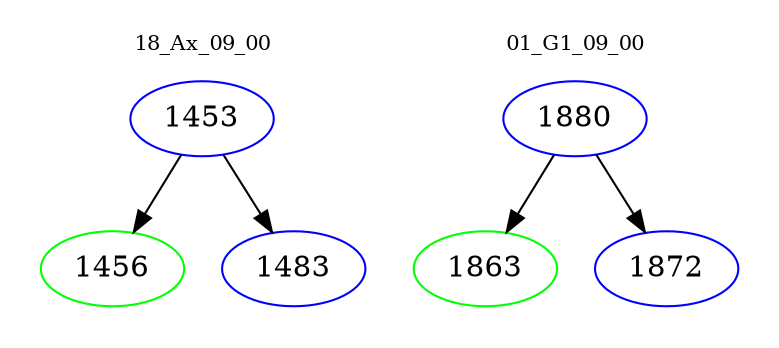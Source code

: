 digraph{
subgraph cluster_0 {
color = white
label = "18_Ax_09_00";
fontsize=10;
T0_1453 [label="1453", color="blue"]
T0_1453 -> T0_1456 [color="black"]
T0_1456 [label="1456", color="green"]
T0_1453 -> T0_1483 [color="black"]
T0_1483 [label="1483", color="blue"]
}
subgraph cluster_1 {
color = white
label = "01_G1_09_00";
fontsize=10;
T1_1880 [label="1880", color="blue"]
T1_1880 -> T1_1863 [color="black"]
T1_1863 [label="1863", color="green"]
T1_1880 -> T1_1872 [color="black"]
T1_1872 [label="1872", color="blue"]
}
}

